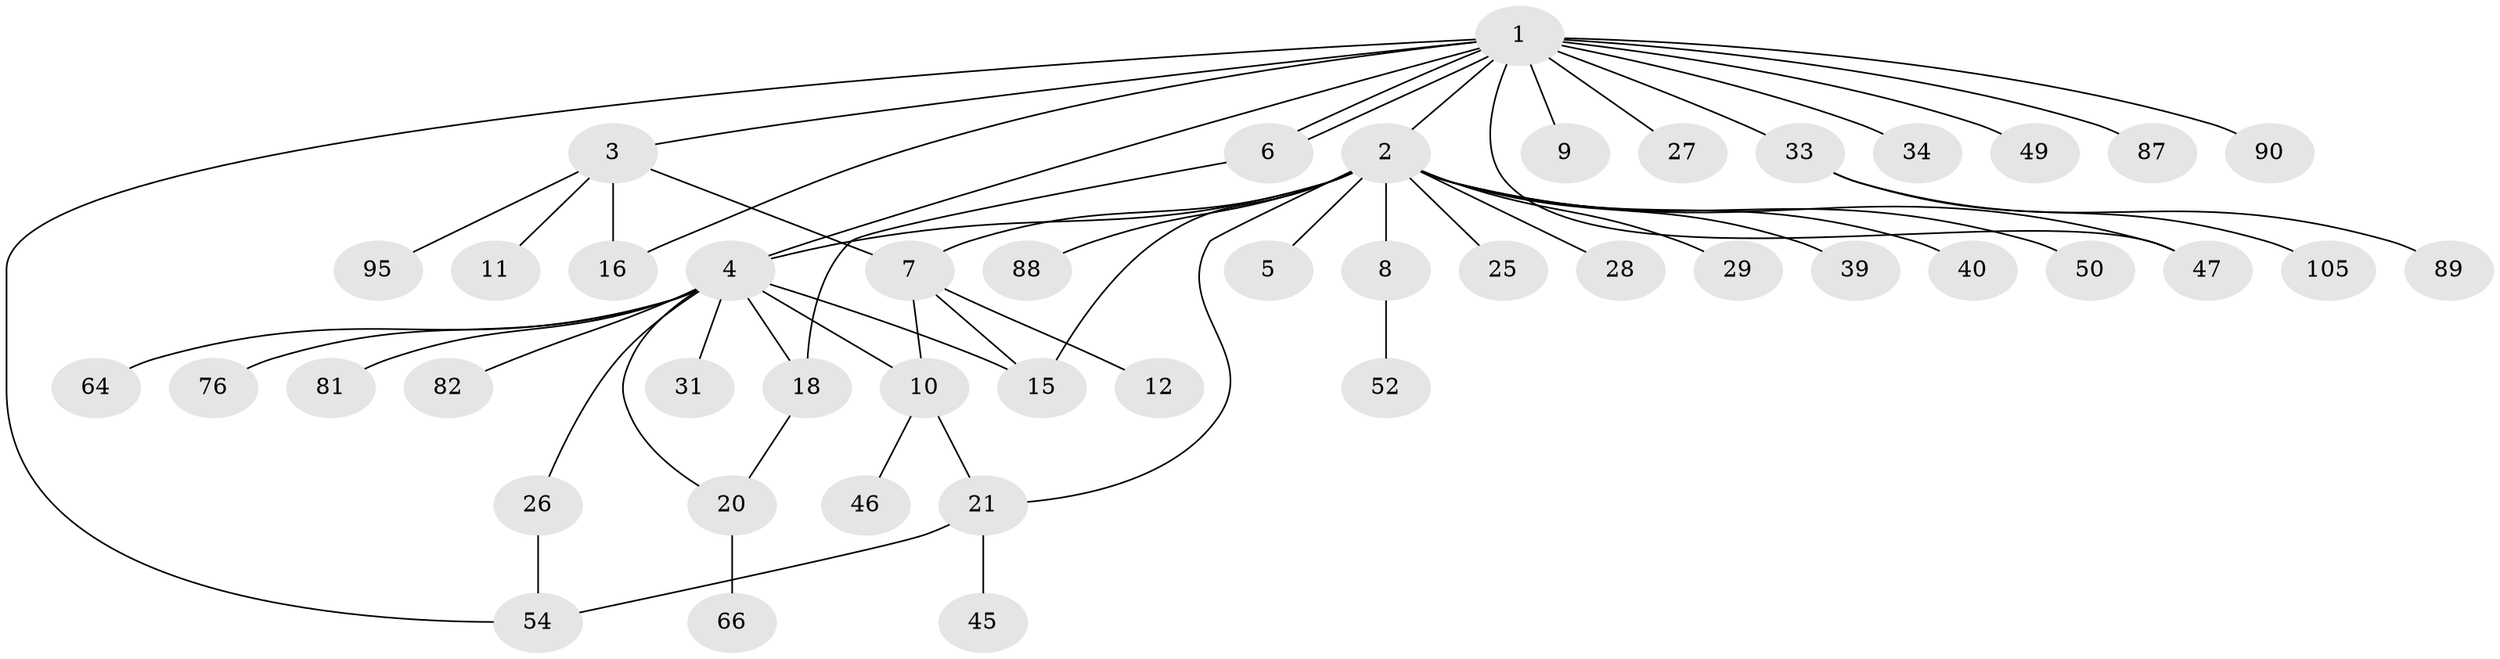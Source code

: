 // original degree distribution, {16: 0.008771929824561403, 17: 0.008771929824561403, 6: 0.008771929824561403, 12: 0.008771929824561403, 1: 0.543859649122807, 3: 0.12280701754385964, 15: 0.008771929824561403, 7: 0.008771929824561403, 4: 0.07017543859649122, 2: 0.20175438596491227, 5: 0.008771929824561403}
// Generated by graph-tools (version 1.1) at 2025/18/03/04/25 18:18:18]
// undirected, 45 vertices, 57 edges
graph export_dot {
graph [start="1"]
  node [color=gray90,style=filled];
  1;
  2 [super="+23"];
  3 [super="+13"];
  4;
  5;
  6;
  7 [super="+43+56+60+91+100+102+36+30+59+14+61"];
  8 [super="+80"];
  9;
  10 [super="+44+42+19+110+99+17"];
  11;
  12 [super="+53+93+57"];
  15 [super="+70+62"];
  16 [super="+32"];
  18 [super="+38"];
  20 [super="+72+48"];
  21 [super="+22"];
  25 [super="+41"];
  26 [super="+106+111"];
  27;
  28 [super="+58"];
  29;
  31;
  33 [super="+55"];
  34;
  39;
  40;
  45;
  46;
  47 [super="+78"];
  49;
  50;
  52;
  54;
  64;
  66 [super="+101+74"];
  76;
  81;
  82;
  87 [super="+109"];
  88;
  89;
  90;
  95;
  105;
  1 -- 2;
  1 -- 3;
  1 -- 4;
  1 -- 6;
  1 -- 6;
  1 -- 9;
  1 -- 16;
  1 -- 27;
  1 -- 33 [weight=2];
  1 -- 34;
  1 -- 47;
  1 -- 49;
  1 -- 54;
  1 -- 87;
  1 -- 90;
  2 -- 4;
  2 -- 5;
  2 -- 7;
  2 -- 8 [weight=2];
  2 -- 25;
  2 -- 28;
  2 -- 29;
  2 -- 40;
  2 -- 50;
  2 -- 88;
  2 -- 47;
  2 -- 21;
  2 -- 15;
  2 -- 39;
  3 -- 11;
  3 -- 95;
  3 -- 16;
  3 -- 7;
  4 -- 10;
  4 -- 15;
  4 -- 18;
  4 -- 20;
  4 -- 26;
  4 -- 31;
  4 -- 64;
  4 -- 76;
  4 -- 81;
  4 -- 82;
  6 -- 18;
  7 -- 12;
  7 -- 10;
  7 -- 15;
  8 -- 52;
  10 -- 46;
  10 -- 21;
  18 -- 20;
  20 -- 66;
  21 -- 45;
  21 -- 54;
  26 -- 54;
  33 -- 89;
  33 -- 105;
}
